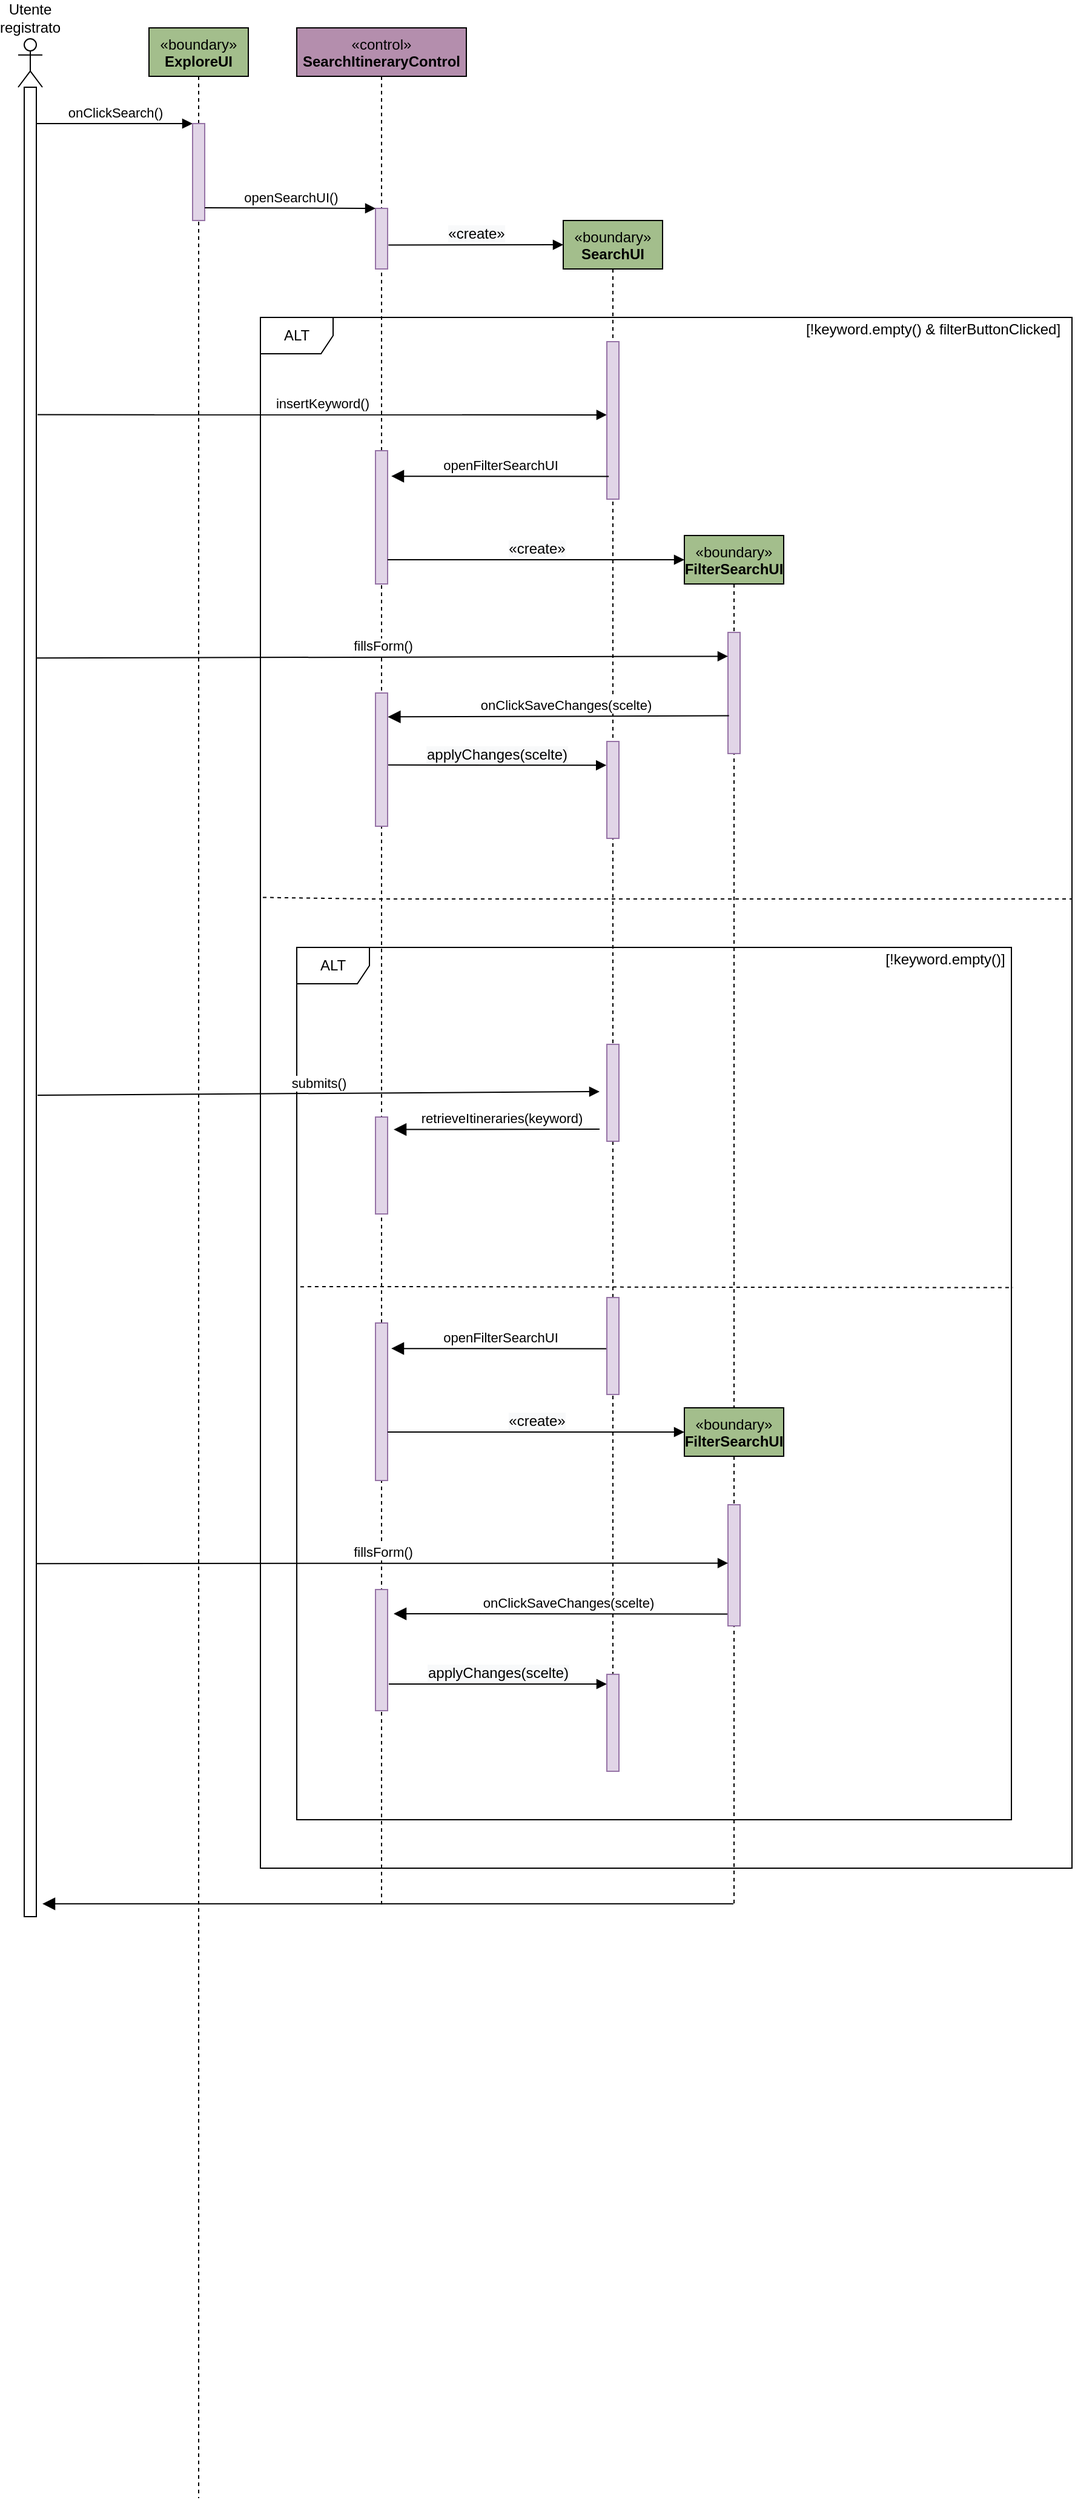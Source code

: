 <mxfile>
    <diagram id="DeaROObW_h7Y9myD4udL" name="Pagina-1">
        <mxGraphModel dx="1601" dy="812" grid="1" gridSize="10" guides="1" tooltips="1" connect="1" arrows="1" fold="1" page="1" pageScale="1" pageWidth="827" pageHeight="1169" math="0" shadow="0">
            <root>
                <mxCell id="0"/>
                <mxCell id="1" parent="0"/>
                <mxCell id="nHArHDgA-v1Gkju6NFeY-11" value="Utente registrato" style="shape=umlLifeline;participant=umlActor;perimeter=lifelinePerimeter;whiteSpace=wrap;html=1;container=1;collapsible=0;recursiveResize=0;verticalAlign=bottom;spacingTop=36;outlineConnect=0;size=40;rounded=0;shadow=0;glass=0;labelPosition=center;verticalLabelPosition=top;align=center;strokeWidth=1;perimeterSpacing=0;" parent="1" vertex="1">
                    <mxGeometry x="50" y="50" width="20" height="1550" as="geometry"/>
                </mxCell>
                <mxCell id="nHArHDgA-v1Gkju6NFeY-20" value="" style="html=1;points=[];perimeter=orthogonalPerimeter;" parent="nHArHDgA-v1Gkju6NFeY-11" vertex="1">
                    <mxGeometry x="5" y="40" width="10" height="1510" as="geometry"/>
                </mxCell>
                <mxCell id="23" value="onClickSearch()" style="html=1;verticalAlign=bottom;endArrow=block;entryX=0;entryY=0;" parent="1" source="nHArHDgA-v1Gkju6NFeY-20" target="22" edge="1">
                    <mxGeometry relative="1" as="geometry">
                        <mxPoint x="80" y="121" as="sourcePoint"/>
                    </mxGeometry>
                </mxCell>
                <mxCell id="9sE8CWYjySVi89K2_Rz9-24" value="&lt;span&gt;«boundary»&lt;/span&gt;&lt;br&gt;&lt;b&gt;ExploreUI&lt;/b&gt;" style="shape=umlLifeline;perimeter=lifelinePerimeter;whiteSpace=wrap;html=1;container=1;collapsible=0;recursiveResize=0;outlineConnect=0;rounded=0;shadow=0;glass=0;strokeWidth=1;verticalAlign=top;fillColor=#A3BE8C;" parent="1" vertex="1">
                    <mxGeometry x="158" y="41" width="82" height="2039" as="geometry"/>
                </mxCell>
                <mxCell id="22" value="" style="html=1;points=[];perimeter=orthogonalPerimeter;fillColor=#e1d5e7;strokeColor=#9673a6;" parent="9sE8CWYjySVi89K2_Rz9-24" vertex="1">
                    <mxGeometry x="36" y="79" width="10" height="80" as="geometry"/>
                </mxCell>
                <mxCell id="26" value="&lt;span&gt;«control»&lt;/span&gt;&lt;br&gt;&lt;b&gt;SearchItineraryControl&lt;/b&gt;" style="shape=umlLifeline;perimeter=lifelinePerimeter;whiteSpace=wrap;html=1;container=1;collapsible=0;recursiveResize=0;outlineConnect=0;rounded=0;shadow=0;glass=0;strokeWidth=1;verticalAlign=top;fillColor=#B48EAD;" parent="1" vertex="1">
                    <mxGeometry x="280" y="41" width="140" height="1549" as="geometry"/>
                </mxCell>
                <mxCell id="28" value="" style="html=1;points=[];perimeter=orthogonalPerimeter;fillColor=#e1d5e7;strokeColor=#9673a6;" parent="1" vertex="1">
                    <mxGeometry x="345" y="190" width="10" height="50" as="geometry"/>
                </mxCell>
                <mxCell id="29" value="openSearchUI()" style="html=1;verticalAlign=bottom;endArrow=block;entryX=0;entryY=0;exitX=1.006;exitY=0.869;exitDx=0;exitDy=0;exitPerimeter=0;" parent="1" source="22" target="28" edge="1">
                    <mxGeometry relative="1" as="geometry">
                        <mxPoint x="210" y="190" as="sourcePoint"/>
                    </mxGeometry>
                </mxCell>
                <mxCell id="9sE8CWYjySVi89K2_Rz9-32" value="&lt;span&gt;«boundary»&lt;/span&gt;&lt;br&gt;&lt;b&gt;SearchUI&lt;/b&gt;" style="shape=umlLifeline;perimeter=lifelinePerimeter;whiteSpace=wrap;html=1;container=1;collapsible=0;recursiveResize=0;outlineConnect=0;rounded=0;shadow=0;glass=0;strokeWidth=1;verticalAlign=top;fillColor=#A3BE8C;" parent="1" vertex="1">
                    <mxGeometry x="500" y="200" width="82" height="1200" as="geometry"/>
                </mxCell>
                <mxCell id="33" value="insertKeyword()" style="html=1;verticalAlign=bottom;endArrow=block;exitX=1.1;exitY=0.179;exitDx=0;exitDy=0;exitPerimeter=0;entryX=0;entryY=0.465;entryDx=0;entryDy=0;entryPerimeter=0;" parent="1" target="9sE8CWYjySVi89K2_Rz9-33" edge="1" source="nHArHDgA-v1Gkju6NFeY-20">
                    <mxGeometry width="80" relative="1" as="geometry">
                        <mxPoint x="80" y="360" as="sourcePoint"/>
                        <mxPoint x="520" y="360" as="targetPoint"/>
                    </mxGeometry>
                </mxCell>
                <mxCell id="34" value="&lt;span style=&quot;font-size: 12px ; background-color: rgb(248 , 249 , 250)&quot;&gt;«create»&lt;/span&gt;" style="html=1;verticalAlign=bottom;endArrow=block;exitX=1.067;exitY=0.606;exitDx=0;exitDy=0;exitPerimeter=0;" parent="1" source="28" edge="1">
                    <mxGeometry width="80" relative="1" as="geometry">
                        <mxPoint x="358" y="220" as="sourcePoint"/>
                        <mxPoint x="500" y="220" as="targetPoint"/>
                    </mxGeometry>
                </mxCell>
                <mxCell id="35" value="ALT" style="shape=umlFrame;whiteSpace=wrap;html=1;" parent="1" vertex="1">
                    <mxGeometry x="250" y="280" width="670" height="1280" as="geometry"/>
                </mxCell>
                <mxCell id="9sE8CWYjySVi89K2_Rz9-33" value="" style="html=1;points=[];perimeter=orthogonalPerimeter;fillColor=#e1d5e7;strokeColor=#9673a6;" parent="1" vertex="1">
                    <mxGeometry x="536" y="300" width="10" height="130" as="geometry"/>
                </mxCell>
                <mxCell id="nHArHDgA-v1Gkju6NFeY-40" value="[!keyword.empty() &amp;amp; filterButtonClicked]" style="text;html=1;align=center;verticalAlign=middle;resizable=0;points=[];autosize=1;strokeColor=none;fillColor=none;" parent="1" vertex="1">
                    <mxGeometry x="690" y="280" width="230" height="20" as="geometry"/>
                </mxCell>
                <mxCell id="40" value="" style="html=1;points=[];perimeter=orthogonalPerimeter;fillColor=#e1d5e7;strokeColor=#9673a6;" parent="1" vertex="1">
                    <mxGeometry x="345" y="390" width="10" height="110" as="geometry"/>
                </mxCell>
                <mxCell id="9sE8CWYjySVi89K2_Rz9-43" value="openFilterSearchUI" style="html=1;verticalAlign=bottom;endArrow=block;endSize=8;strokeWidth=1;endFill=1;exitX=0.059;exitY=0.915;exitDx=0;exitDy=0;exitPerimeter=0;entryX=1.2;entryY=0.162;entryDx=0;entryDy=0;entryPerimeter=0;" parent="1" edge="1">
                    <mxGeometry relative="1" as="geometry">
                        <mxPoint x="537.59" y="411.3" as="sourcePoint"/>
                        <mxPoint x="358.0" y="411.06" as="targetPoint"/>
                    </mxGeometry>
                </mxCell>
                <mxCell id="43" value="&lt;span style=&quot;font-size: 12px ; background-color: rgb(248 , 249 , 250)&quot;&gt;«create»&lt;/span&gt;" style="html=1;verticalAlign=bottom;endArrow=block;" parent="1" source="40" edge="1">
                    <mxGeometry width="80" relative="1" as="geometry">
                        <mxPoint x="370" y="480.3" as="sourcePoint"/>
                        <mxPoint x="600" y="480" as="targetPoint"/>
                    </mxGeometry>
                </mxCell>
                <mxCell id="44" value="&lt;span&gt;«boundary»&lt;/span&gt;&lt;br&gt;&lt;b&gt;FilterSearchUI&lt;/b&gt;" style="shape=umlLifeline;perimeter=lifelinePerimeter;whiteSpace=wrap;html=1;container=1;collapsible=0;recursiveResize=0;outlineConnect=0;rounded=0;shadow=0;glass=0;strokeWidth=1;verticalAlign=top;fillColor=#A3BE8C;" parent="1" vertex="1">
                    <mxGeometry x="600" y="460" width="82" height="720" as="geometry"/>
                </mxCell>
                <mxCell id="45" value="" style="html=1;points=[];perimeter=orthogonalPerimeter;fillColor=#e1d5e7;strokeColor=#9673a6;" parent="1" vertex="1">
                    <mxGeometry x="636" y="540" width="10" height="100" as="geometry"/>
                </mxCell>
                <mxCell id="46" value="fillsForm()" style="html=1;verticalAlign=bottom;endArrow=block;entryX=0;entryY=0.197;entryDx=0;entryDy=0;entryPerimeter=0;exitX=1.017;exitY=0.312;exitDx=0;exitDy=0;exitPerimeter=0;" parent="1" target="45" edge="1" source="nHArHDgA-v1Gkju6NFeY-20">
                    <mxGeometry width="80" relative="1" as="geometry">
                        <mxPoint x="70" y="590" as="sourcePoint"/>
                        <mxPoint x="630" y="590" as="targetPoint"/>
                    </mxGeometry>
                </mxCell>
                <mxCell id="9sE8CWYjySVi89K2_Rz9-49" value="onClickSaveChanges(scelte)" style="html=1;verticalAlign=bottom;endArrow=block;endSize=8;strokeWidth=1;endFill=1;exitX=0.083;exitY=0.688;exitDx=0;exitDy=0;exitPerimeter=0;entryX=1.017;entryY=0.179;entryDx=0;entryDy=0;entryPerimeter=0;" parent="1" edge="1" target="75" source="45">
                    <mxGeometry x="-0.043" relative="1" as="geometry">
                        <mxPoint x="626.0" y="610.24" as="sourcePoint"/>
                        <mxPoint x="359" y="610" as="targetPoint"/>
                        <mxPoint as="offset"/>
                    </mxGeometry>
                </mxCell>
                <mxCell id="9sE8CWYjySVi89K2_Rz9-52" value="" style="html=1;points=[];perimeter=orthogonalPerimeter;fillColor=#e1d5e7;strokeColor=#9673a6;" parent="1" vertex="1">
                    <mxGeometry x="536" y="630" width="10" height="80" as="geometry"/>
                </mxCell>
                <mxCell id="9sE8CWYjySVi89K2_Rz9-53" value="&lt;span style=&quot;font-size: 12px ; background-color: rgb(248 , 249 , 250)&quot;&gt;applyChanges(scelte)&lt;/span&gt;" style="html=1;verticalAlign=bottom;endArrow=block;entryX=-0.038;entryY=0.246;entryDx=0;entryDy=0;entryPerimeter=0;exitX=0.924;exitY=0.54;exitDx=0;exitDy=0;exitPerimeter=0;" parent="1" edge="1" target="9sE8CWYjySVi89K2_Rz9-52" source="75">
                    <mxGeometry width="80" relative="1" as="geometry">
                        <mxPoint x="360" y="650" as="sourcePoint"/>
                        <mxPoint x="530" y="650" as="targetPoint"/>
                    </mxGeometry>
                </mxCell>
                <mxCell id="56" value="" style="endArrow=none;dashed=1;html=1;exitX=0.003;exitY=0.374;exitDx=0;exitDy=0;exitPerimeter=0;" edge="1" parent="1" source="35">
                    <mxGeometry width="50" height="50" relative="1" as="geometry">
                        <mxPoint x="260" y="760" as="sourcePoint"/>
                        <mxPoint x="920" y="760" as="targetPoint"/>
                        <Array as="points">
                            <mxPoint x="340" y="760"/>
                        </Array>
                    </mxGeometry>
                </mxCell>
                <mxCell id="58" value="ALT" style="shape=umlFrame;whiteSpace=wrap;html=1;" vertex="1" parent="1">
                    <mxGeometry x="280" y="800" width="590" height="720" as="geometry"/>
                </mxCell>
                <mxCell id="59" value="[!keyword.empty()]" style="text;html=1;align=center;verticalAlign=middle;resizable=0;points=[];autosize=1;strokeColor=none;fillColor=none;" vertex="1" parent="1">
                    <mxGeometry x="760" y="800" width="110" height="20" as="geometry"/>
                </mxCell>
                <mxCell id="60" value="" style="endArrow=none;dashed=1;html=1;exitX=0.005;exitY=0.389;exitDx=0;exitDy=0;exitPerimeter=0;entryX=1.002;entryY=0.39;entryDx=0;entryDy=0;entryPerimeter=0;" edge="1" parent="1" source="58" target="58">
                    <mxGeometry width="50" height="50" relative="1" as="geometry">
                        <mxPoint x="300" y="1080" as="sourcePoint"/>
                        <mxPoint x="1200" y="1080" as="targetPoint"/>
                        <Array as="points">
                            <mxPoint x="310" y="1080"/>
                            <mxPoint x="340.97" y="1080"/>
                        </Array>
                    </mxGeometry>
                </mxCell>
                <mxCell id="61" value="" style="html=1;points=[];perimeter=orthogonalPerimeter;fillColor=#e1d5e7;strokeColor=#9673a6;" vertex="1" parent="1">
                    <mxGeometry x="536" y="880" width="10" height="80" as="geometry"/>
                </mxCell>
                <mxCell id="62" value="submits()" style="html=1;verticalAlign=bottom;endArrow=block;exitX=1.1;exitY=0.551;exitDx=0;exitDy=0;exitPerimeter=0;" edge="1" parent="1" source="nHArHDgA-v1Gkju6NFeY-20">
                    <mxGeometry width="80" relative="1" as="geometry">
                        <mxPoint x="79.95" y="920.9" as="sourcePoint"/>
                        <mxPoint x="530" y="919" as="targetPoint"/>
                    </mxGeometry>
                </mxCell>
                <mxCell id="64" value="" style="html=1;points=[];perimeter=orthogonalPerimeter;fillColor=#e1d5e7;strokeColor=#9673a6;" vertex="1" parent="1">
                    <mxGeometry x="345" y="940" width="10" height="80" as="geometry"/>
                </mxCell>
                <mxCell id="65" value="retrieveItineraries(keyword)" style="html=1;verticalAlign=bottom;endArrow=block;endSize=8;strokeWidth=1;endFill=1;" edge="1" parent="1">
                    <mxGeometry x="-0.043" relative="1" as="geometry">
                        <mxPoint x="530" y="950" as="sourcePoint"/>
                        <mxPoint x="360.0" y="950.29" as="targetPoint"/>
                        <mxPoint as="offset"/>
                    </mxGeometry>
                </mxCell>
                <mxCell id="66" value="" style="html=1;points=[];perimeter=orthogonalPerimeter;fillColor=#e1d5e7;strokeColor=#9673a6;" vertex="1" parent="1">
                    <mxGeometry x="345" y="1110" width="10" height="130" as="geometry"/>
                </mxCell>
                <mxCell id="67" value="openFilterSearchUI" style="html=1;verticalAlign=bottom;endArrow=block;endSize=8;strokeWidth=1;endFill=1;exitX=0.059;exitY=0.915;exitDx=0;exitDy=0;exitPerimeter=0;entryX=1.2;entryY=0.162;entryDx=0;entryDy=0;entryPerimeter=0;" edge="1" parent="1">
                    <mxGeometry relative="1" as="geometry">
                        <mxPoint x="537.59" y="1131.3" as="sourcePoint"/>
                        <mxPoint x="358.0" y="1131.06" as="targetPoint"/>
                    </mxGeometry>
                </mxCell>
                <mxCell id="68" value="&lt;span style=&quot;font-size: 12px ; background-color: rgb(248 , 249 , 250)&quot;&gt;«create»&lt;/span&gt;" style="html=1;verticalAlign=bottom;endArrow=block;" edge="1" source="66" parent="1">
                    <mxGeometry width="80" relative="1" as="geometry">
                        <mxPoint x="370" y="1200.3" as="sourcePoint"/>
                        <mxPoint x="600.0" y="1200" as="targetPoint"/>
                    </mxGeometry>
                </mxCell>
                <mxCell id="69" value="&lt;span&gt;«boundary»&lt;/span&gt;&lt;br&gt;&lt;b&gt;FilterSearchUI&lt;/b&gt;" style="shape=umlLifeline;perimeter=lifelinePerimeter;whiteSpace=wrap;html=1;container=1;collapsible=0;recursiveResize=0;outlineConnect=0;rounded=0;shadow=0;glass=0;strokeWidth=1;verticalAlign=top;fillColor=#A3BE8C;" vertex="1" parent="1">
                    <mxGeometry x="600" y="1180" width="82" height="410" as="geometry"/>
                </mxCell>
                <mxCell id="70" value="onClickSaveChanges(scelte)" style="html=1;verticalAlign=bottom;endArrow=block;endSize=8;strokeWidth=1;endFill=1;exitX=0.059;exitY=0.915;exitDx=0;exitDy=0;exitPerimeter=0;" edge="1" parent="1">
                    <mxGeometry x="-0.043" relative="1" as="geometry">
                        <mxPoint x="636.0" y="1350.24" as="sourcePoint"/>
                        <mxPoint x="360" y="1350" as="targetPoint"/>
                        <mxPoint as="offset"/>
                    </mxGeometry>
                </mxCell>
                <mxCell id="71" value="&lt;span style=&quot;font-size: 12px ; background-color: rgb(248 , 249 , 250)&quot;&gt;applyChanges(scelte)&lt;/span&gt;" style="html=1;verticalAlign=bottom;endArrow=block;" edge="1" parent="1">
                    <mxGeometry width="80" relative="1" as="geometry">
                        <mxPoint x="356" y="1408" as="sourcePoint"/>
                        <mxPoint x="536" y="1408" as="targetPoint"/>
                    </mxGeometry>
                </mxCell>
                <mxCell id="72" value="" style="html=1;points=[];perimeter=orthogonalPerimeter;fillColor=#e1d5e7;strokeColor=#9673a6;" vertex="1" parent="1">
                    <mxGeometry x="536" y="1400" width="10" height="80" as="geometry"/>
                </mxCell>
                <mxCell id="73" value="" style="html=1;points=[];perimeter=orthogonalPerimeter;fillColor=#e1d5e7;strokeColor=#9673a6;" vertex="1" parent="1">
                    <mxGeometry x="636" y="1260" width="10" height="100" as="geometry"/>
                </mxCell>
                <mxCell id="74" value="fillsForm()" style="html=1;verticalAlign=bottom;endArrow=block;entryX=0.005;entryY=0.482;entryDx=0;entryDy=0;entryPerimeter=0;exitX=1.017;exitY=0.807;exitDx=0;exitDy=0;exitPerimeter=0;" edge="1" target="73" parent="1" source="nHArHDgA-v1Gkju6NFeY-20">
                    <mxGeometry width="80" relative="1" as="geometry">
                        <mxPoint x="70" y="1310" as="sourcePoint"/>
                        <mxPoint x="630" y="1310" as="targetPoint"/>
                    </mxGeometry>
                </mxCell>
                <mxCell id="75" value="" style="html=1;points=[];perimeter=orthogonalPerimeter;fillColor=#e1d5e7;strokeColor=#9673a6;" vertex="1" parent="1">
                    <mxGeometry x="345" y="590" width="10" height="110" as="geometry"/>
                </mxCell>
                <mxCell id="78" value="" style="html=1;points=[];perimeter=orthogonalPerimeter;fillColor=#e1d5e7;strokeColor=#9673a6;" vertex="1" parent="1">
                    <mxGeometry x="536" y="1089" width="10" height="80" as="geometry"/>
                </mxCell>
                <mxCell id="79" value="" style="html=1;verticalAlign=bottom;endArrow=block;endSize=8;strokeWidth=1;endFill=1;entryX=1.5;entryY=0.993;entryDx=0;entryDy=0;entryPerimeter=0;" edge="1" parent="1" source="69" target="nHArHDgA-v1Gkju6NFeY-20">
                    <mxGeometry relative="1" as="geometry">
                        <mxPoint x="259.59" y="1590.24" as="sourcePoint"/>
                        <mxPoint x="80.0" y="1590.0" as="targetPoint"/>
                    </mxGeometry>
                </mxCell>
                <mxCell id="80" value="" style="html=1;points=[];perimeter=orthogonalPerimeter;fillColor=#e1d5e7;strokeColor=#9673a6;" vertex="1" parent="1">
                    <mxGeometry x="345" y="1330" width="10" height="100" as="geometry"/>
                </mxCell>
            </root>
        </mxGraphModel>
    </diagram>
</mxfile>